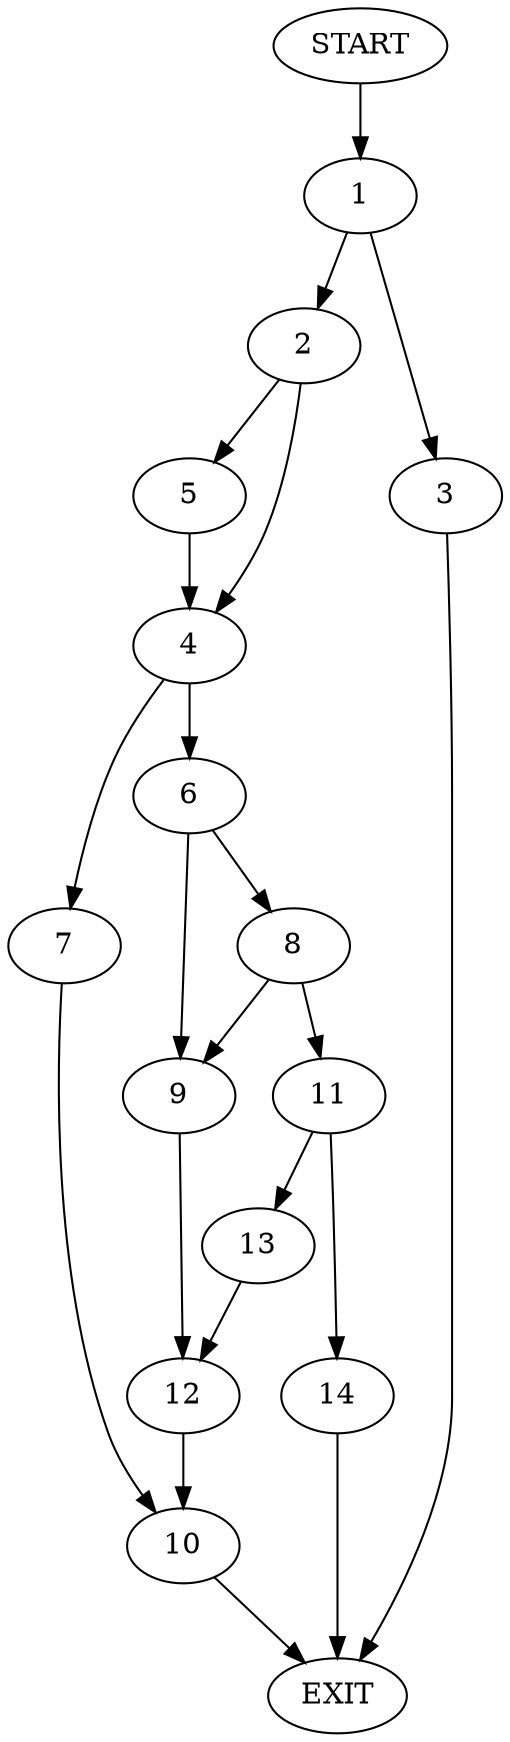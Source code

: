 digraph {
0 [label="START"]
15 [label="EXIT"]
0 -> 1
1 -> 2
1 -> 3
2 -> 4
2 -> 5
3 -> 15
5 -> 4
4 -> 6
4 -> 7
6 -> 8
6 -> 9
7 -> 10
8 -> 9
8 -> 11
9 -> 12
11 -> 13
11 -> 14
14 -> 15
13 -> 12
12 -> 10
10 -> 15
}
